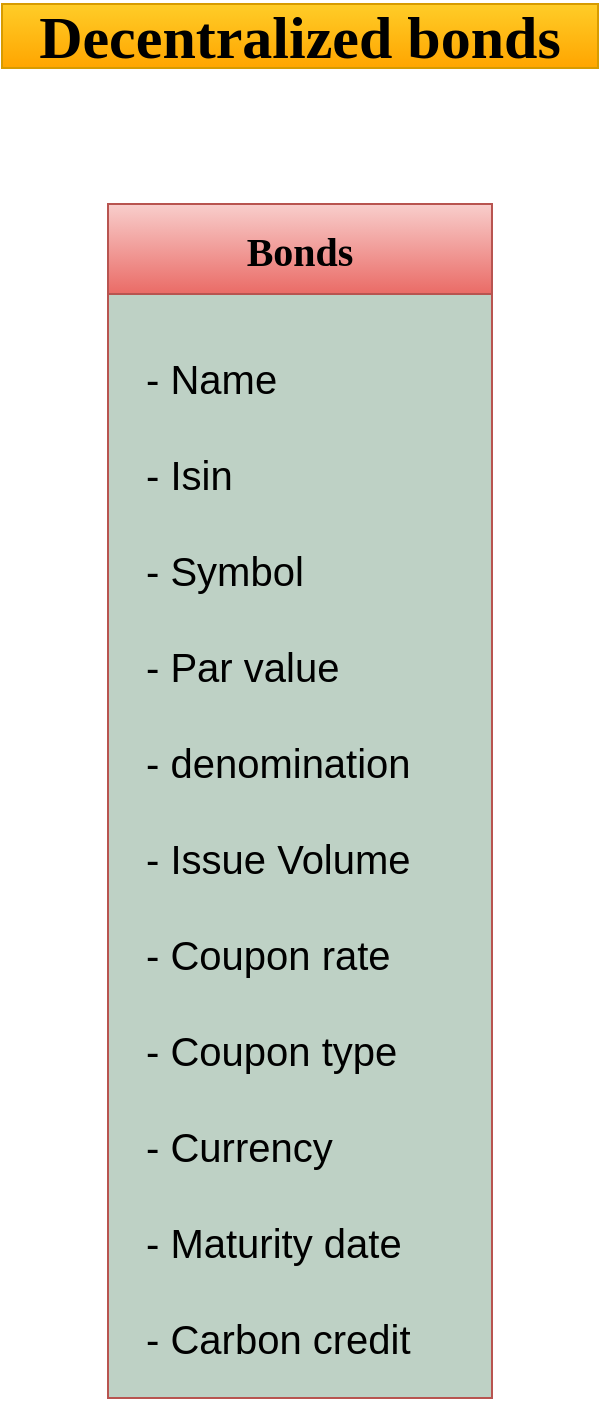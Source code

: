<mxfile version="20.8.5" type="github">
  <diagram id="ir38s14U9JFHiZt4-p83" name="Bonds">
    <mxGraphModel dx="954" dy="571" grid="0" gridSize="10" guides="1" tooltips="1" connect="1" arrows="1" fold="1" page="1" pageScale="1" pageWidth="1500" pageHeight="800" math="0" shadow="0">
      <root>
        <mxCell id="0" />
        <mxCell id="1" parent="0" />
        <mxCell id="e97bduhnemeI5NklFYPc-1" value="Decentralized bonds" style="text;html=1;strokeColor=#d79b00;fillColor=#ffcd28;align=center;verticalAlign=middle;whiteSpace=wrap;rounded=0;fontStyle=1;gradientColor=#ffa500;fontFamily=Comic Sans MS;fontSize=30;" parent="1" vertex="1">
          <mxGeometry x="72" y="37" width="298" height="32" as="geometry" />
        </mxCell>
        <mxCell id="e97bduhnemeI5NklFYPc-6" value="Bonds" style="swimlane;whiteSpace=wrap;html=1;fontFamily=Comic Sans MS;fontSize=20;startSize=45;fillColor=#f8cecc;gradientColor=#ea6b66;strokeColor=#b85450;swimlaneFillColor=#BED1C5;" parent="1" vertex="1">
          <mxGeometry x="125" y="137" width="192" height="597" as="geometry" />
        </mxCell>
        <mxCell id="e97bduhnemeI5NklFYPc-7" value="- Name&lt;br&gt;&lt;br&gt;- Isin&lt;br&gt;&lt;br&gt;- Symbol&lt;br&gt;&lt;br&gt;- Par value&lt;br&gt;&lt;br&gt;- denomination&lt;br&gt;&lt;br&gt;- Issue Volume&lt;br&gt;&lt;br&gt;- Coupon rate&lt;br&gt;&lt;br&gt;- Coupon type&lt;br&gt;&lt;br&gt;- Currency&lt;br&gt;&lt;br&gt;- Maturity date&lt;br&gt;&lt;br&gt;- Carbon credit" style="text;html=1;align=left;verticalAlign=middle;resizable=0;points=[];autosize=1;strokeColor=none;fillColor=none;fontSize=20;fontFamily=Helvetica;" parent="e97bduhnemeI5NklFYPc-6" vertex="1">
          <mxGeometry x="17" y="69" width="150" height="516" as="geometry" />
        </mxCell>
      </root>
    </mxGraphModel>
  </diagram>
</mxfile>
